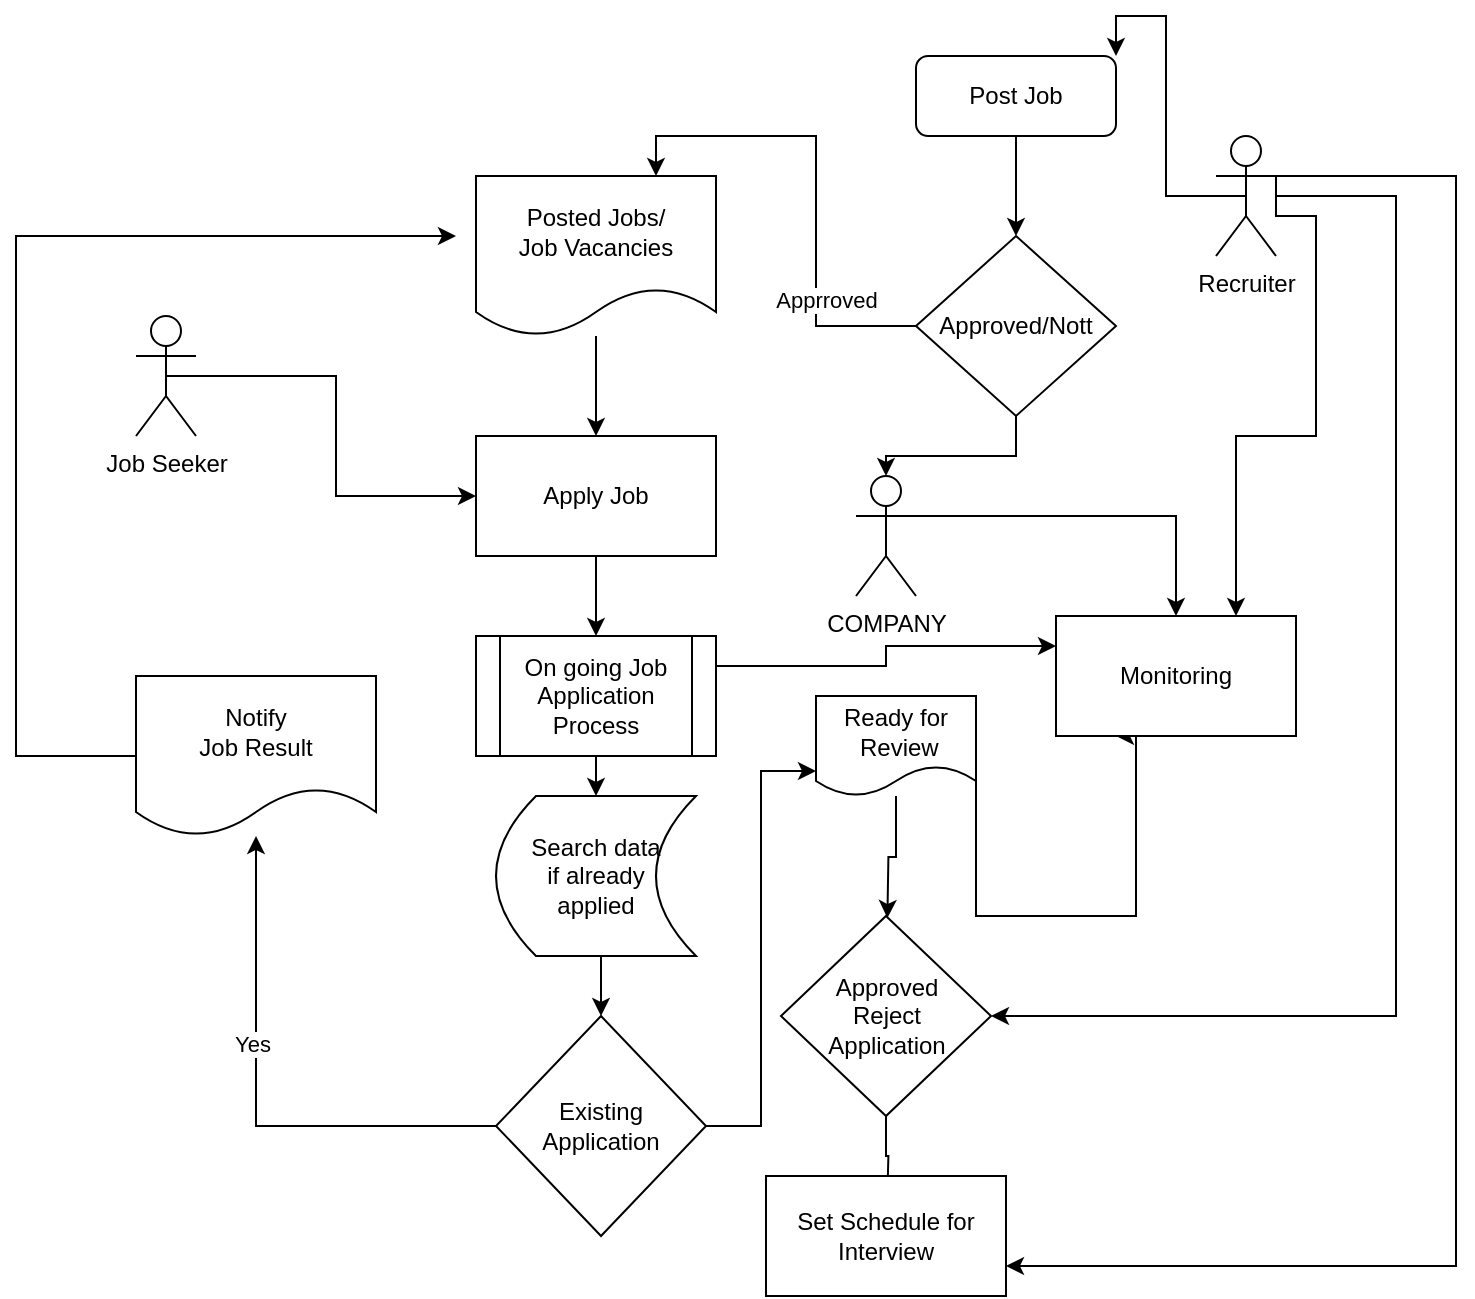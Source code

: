 <mxfile version="20.0.1" type="github">
  <diagram id="wbalTtKaecm9-t2Rqd4S" name="Page-1">
    <mxGraphModel dx="1157" dy="643" grid="1" gridSize="10" guides="1" tooltips="1" connect="1" arrows="1" fold="1" page="1" pageScale="1" pageWidth="850" pageHeight="1100" math="0" shadow="0">
      <root>
        <mxCell id="0" />
        <mxCell id="1" parent="0" />
        <mxCell id="kv7pUbfJyixGY9zZDfro-27" value="" style="edgeStyle=orthogonalEdgeStyle;rounded=0;orthogonalLoop=1;jettySize=auto;html=1;" edge="1" parent="1" source="kv7pUbfJyixGY9zZDfro-1" target="kv7pUbfJyixGY9zZDfro-24">
          <mxGeometry relative="1" as="geometry" />
        </mxCell>
        <mxCell id="kv7pUbfJyixGY9zZDfro-1" value="Apply Job" style="rounded=0;whiteSpace=wrap;html=1;" vertex="1" parent="1">
          <mxGeometry x="320" y="480" width="120" height="60" as="geometry" />
        </mxCell>
        <mxCell id="kv7pUbfJyixGY9zZDfro-17" value="" style="edgeStyle=orthogonalEdgeStyle;rounded=0;orthogonalLoop=1;jettySize=auto;html=1;" edge="1" parent="1" source="kv7pUbfJyixGY9zZDfro-3" target="kv7pUbfJyixGY9zZDfro-15">
          <mxGeometry relative="1" as="geometry" />
        </mxCell>
        <mxCell id="kv7pUbfJyixGY9zZDfro-3" value="Post Job" style="rounded=1;whiteSpace=wrap;html=1;" vertex="1" parent="1">
          <mxGeometry x="540" y="290" width="100" height="40" as="geometry" />
        </mxCell>
        <mxCell id="kv7pUbfJyixGY9zZDfro-10" style="edgeStyle=orthogonalEdgeStyle;rounded=0;orthogonalLoop=1;jettySize=auto;html=1;exitX=0.5;exitY=0.5;exitDx=0;exitDy=0;exitPerimeter=0;" edge="1" parent="1" source="kv7pUbfJyixGY9zZDfro-5" target="kv7pUbfJyixGY9zZDfro-1">
          <mxGeometry relative="1" as="geometry">
            <mxPoint x="255" y="530" as="targetPoint" />
          </mxGeometry>
        </mxCell>
        <mxCell id="kv7pUbfJyixGY9zZDfro-5" value="Job Seeker" style="shape=umlActor;verticalLabelPosition=bottom;verticalAlign=top;html=1;outlineConnect=0;" vertex="1" parent="1">
          <mxGeometry x="150" y="420" width="30" height="60" as="geometry" />
        </mxCell>
        <mxCell id="kv7pUbfJyixGY9zZDfro-12" value="" style="edgeStyle=orthogonalEdgeStyle;rounded=0;orthogonalLoop=1;jettySize=auto;html=1;" edge="1" parent="1" source="kv7pUbfJyixGY9zZDfro-11" target="kv7pUbfJyixGY9zZDfro-1">
          <mxGeometry relative="1" as="geometry" />
        </mxCell>
        <mxCell id="kv7pUbfJyixGY9zZDfro-11" value="Posted Jobs/&lt;br&gt;Job Vacancies" style="shape=document;whiteSpace=wrap;html=1;boundedLbl=1;" vertex="1" parent="1">
          <mxGeometry x="320" y="350" width="120" height="80" as="geometry" />
        </mxCell>
        <mxCell id="kv7pUbfJyixGY9zZDfro-14" style="edgeStyle=orthogonalEdgeStyle;rounded=0;orthogonalLoop=1;jettySize=auto;html=1;exitX=0.5;exitY=0.5;exitDx=0;exitDy=0;exitPerimeter=0;entryX=1;entryY=0;entryDx=0;entryDy=0;" edge="1" parent="1" source="kv7pUbfJyixGY9zZDfro-13" target="kv7pUbfJyixGY9zZDfro-3">
          <mxGeometry relative="1" as="geometry">
            <mxPoint x="620" y="330" as="targetPoint" />
          </mxGeometry>
        </mxCell>
        <mxCell id="kv7pUbfJyixGY9zZDfro-55" style="edgeStyle=orthogonalEdgeStyle;rounded=0;orthogonalLoop=1;jettySize=auto;html=1;exitX=1;exitY=0.333;exitDx=0;exitDy=0;exitPerimeter=0;entryX=0.75;entryY=0;entryDx=0;entryDy=0;" edge="1" parent="1" source="kv7pUbfJyixGY9zZDfro-13" target="kv7pUbfJyixGY9zZDfro-50">
          <mxGeometry relative="1" as="geometry">
            <Array as="points">
              <mxPoint x="720" y="370" />
              <mxPoint x="740" y="370" />
              <mxPoint x="740" y="480" />
              <mxPoint x="700" y="480" />
            </Array>
          </mxGeometry>
        </mxCell>
        <mxCell id="kv7pUbfJyixGY9zZDfro-56" style="edgeStyle=orthogonalEdgeStyle;rounded=0;orthogonalLoop=1;jettySize=auto;html=1;entryX=1;entryY=0.5;entryDx=0;entryDy=0;" edge="1" parent="1" source="kv7pUbfJyixGY9zZDfro-13" target="kv7pUbfJyixGY9zZDfro-48">
          <mxGeometry relative="1" as="geometry">
            <mxPoint x="770" y="760" as="targetPoint" />
            <Array as="points">
              <mxPoint x="780" y="360" />
              <mxPoint x="780" y="770" />
            </Array>
          </mxGeometry>
        </mxCell>
        <mxCell id="kv7pUbfJyixGY9zZDfro-59" style="edgeStyle=orthogonalEdgeStyle;rounded=0;orthogonalLoop=1;jettySize=auto;html=1;exitX=1;exitY=0.333;exitDx=0;exitDy=0;exitPerimeter=0;entryX=1;entryY=0.75;entryDx=0;entryDy=0;" edge="1" parent="1" source="kv7pUbfJyixGY9zZDfro-13" target="kv7pUbfJyixGY9zZDfro-58">
          <mxGeometry relative="1" as="geometry">
            <Array as="points">
              <mxPoint x="810" y="350" />
              <mxPoint x="810" y="895" />
            </Array>
          </mxGeometry>
        </mxCell>
        <mxCell id="kv7pUbfJyixGY9zZDfro-13" value="Recruiter" style="shape=umlActor;verticalLabelPosition=bottom;verticalAlign=top;html=1;outlineConnect=0;" vertex="1" parent="1">
          <mxGeometry x="690" y="330" width="30" height="60" as="geometry" />
        </mxCell>
        <mxCell id="kv7pUbfJyixGY9zZDfro-21" style="edgeStyle=orthogonalEdgeStyle;rounded=0;orthogonalLoop=1;jettySize=auto;html=1;" edge="1" parent="1" source="kv7pUbfJyixGY9zZDfro-15" target="kv7pUbfJyixGY9zZDfro-20">
          <mxGeometry relative="1" as="geometry" />
        </mxCell>
        <mxCell id="kv7pUbfJyixGY9zZDfro-22" style="edgeStyle=orthogonalEdgeStyle;rounded=0;orthogonalLoop=1;jettySize=auto;html=1;exitX=0;exitY=0.5;exitDx=0;exitDy=0;entryX=0.75;entryY=0;entryDx=0;entryDy=0;" edge="1" parent="1" source="kv7pUbfJyixGY9zZDfro-15" target="kv7pUbfJyixGY9zZDfro-11">
          <mxGeometry relative="1" as="geometry" />
        </mxCell>
        <mxCell id="kv7pUbfJyixGY9zZDfro-23" value="Apprroved" style="edgeLabel;html=1;align=center;verticalAlign=middle;resizable=0;points=[];" vertex="1" connectable="0" parent="kv7pUbfJyixGY9zZDfro-22">
          <mxGeometry x="-0.494" y="-5" relative="1" as="geometry">
            <mxPoint y="-1" as="offset" />
          </mxGeometry>
        </mxCell>
        <mxCell id="kv7pUbfJyixGY9zZDfro-15" value="Approved/Nott" style="rhombus;whiteSpace=wrap;html=1;" vertex="1" parent="1">
          <mxGeometry x="540" y="380" width="100" height="90" as="geometry" />
        </mxCell>
        <mxCell id="kv7pUbfJyixGY9zZDfro-52" style="edgeStyle=orthogonalEdgeStyle;rounded=0;orthogonalLoop=1;jettySize=auto;html=1;exitX=1;exitY=0.333;exitDx=0;exitDy=0;exitPerimeter=0;" edge="1" parent="1" source="kv7pUbfJyixGY9zZDfro-20" target="kv7pUbfJyixGY9zZDfro-50">
          <mxGeometry relative="1" as="geometry" />
        </mxCell>
        <mxCell id="kv7pUbfJyixGY9zZDfro-20" value="COMPANY&lt;br&gt;" style="shape=umlActor;verticalLabelPosition=bottom;verticalAlign=top;html=1;outlineConnect=0;" vertex="1" parent="1">
          <mxGeometry x="510" y="500" width="30" height="60" as="geometry" />
        </mxCell>
        <mxCell id="kv7pUbfJyixGY9zZDfro-29" style="edgeStyle=orthogonalEdgeStyle;rounded=0;orthogonalLoop=1;jettySize=auto;html=1;exitX=0.5;exitY=1;exitDx=0;exitDy=0;entryX=0.5;entryY=0;entryDx=0;entryDy=0;" edge="1" parent="1" source="kv7pUbfJyixGY9zZDfro-24" target="kv7pUbfJyixGY9zZDfro-28">
          <mxGeometry relative="1" as="geometry" />
        </mxCell>
        <mxCell id="kv7pUbfJyixGY9zZDfro-51" style="edgeStyle=orthogonalEdgeStyle;rounded=0;orthogonalLoop=1;jettySize=auto;html=1;exitX=1;exitY=0.25;exitDx=0;exitDy=0;entryX=0;entryY=0.25;entryDx=0;entryDy=0;" edge="1" parent="1" source="kv7pUbfJyixGY9zZDfro-24" target="kv7pUbfJyixGY9zZDfro-50">
          <mxGeometry relative="1" as="geometry" />
        </mxCell>
        <mxCell id="kv7pUbfJyixGY9zZDfro-24" value="On going Job Application Process" style="shape=process;whiteSpace=wrap;html=1;backgroundOutline=1;" vertex="1" parent="1">
          <mxGeometry x="320" y="580" width="120" height="60" as="geometry" />
        </mxCell>
        <mxCell id="kv7pUbfJyixGY9zZDfro-32" style="edgeStyle=orthogonalEdgeStyle;rounded=0;orthogonalLoop=1;jettySize=auto;html=1;exitX=0.5;exitY=1;exitDx=0;exitDy=0;entryX=0.5;entryY=0;entryDx=0;entryDy=0;" edge="1" parent="1" source="kv7pUbfJyixGY9zZDfro-28" target="kv7pUbfJyixGY9zZDfro-31">
          <mxGeometry relative="1" as="geometry" />
        </mxCell>
        <mxCell id="kv7pUbfJyixGY9zZDfro-28" value="Search data&lt;br&gt;if already&lt;br&gt;applied" style="shape=dataStorage;whiteSpace=wrap;html=1;fixedSize=1;" vertex="1" parent="1">
          <mxGeometry x="330" y="660" width="100" height="80" as="geometry" />
        </mxCell>
        <mxCell id="kv7pUbfJyixGY9zZDfro-37" style="edgeStyle=orthogonalEdgeStyle;rounded=0;orthogonalLoop=1;jettySize=auto;html=1;exitX=0;exitY=0.5;exitDx=0;exitDy=0;" edge="1" parent="1" source="kv7pUbfJyixGY9zZDfro-31" target="kv7pUbfJyixGY9zZDfro-36">
          <mxGeometry relative="1" as="geometry" />
        </mxCell>
        <mxCell id="kv7pUbfJyixGY9zZDfro-38" value="Yes" style="edgeLabel;html=1;align=center;verticalAlign=middle;resizable=0;points=[];" vertex="1" connectable="0" parent="kv7pUbfJyixGY9zZDfro-37">
          <mxGeometry x="0.217" y="2" relative="1" as="geometry">
            <mxPoint as="offset" />
          </mxGeometry>
        </mxCell>
        <mxCell id="kv7pUbfJyixGY9zZDfro-42" style="edgeStyle=orthogonalEdgeStyle;rounded=0;orthogonalLoop=1;jettySize=auto;html=1;exitX=1;exitY=0.5;exitDx=0;exitDy=0;entryX=0;entryY=0.75;entryDx=0;entryDy=0;" edge="1" parent="1" source="kv7pUbfJyixGY9zZDfro-31" target="kv7pUbfJyixGY9zZDfro-41">
          <mxGeometry relative="1" as="geometry" />
        </mxCell>
        <mxCell id="kv7pUbfJyixGY9zZDfro-31" value="Existing Application" style="rhombus;whiteSpace=wrap;html=1;" vertex="1" parent="1">
          <mxGeometry x="330" y="770" width="105" height="110" as="geometry" />
        </mxCell>
        <mxCell id="kv7pUbfJyixGY9zZDfro-39" style="edgeStyle=orthogonalEdgeStyle;rounded=0;orthogonalLoop=1;jettySize=auto;html=1;" edge="1" parent="1" source="kv7pUbfJyixGY9zZDfro-36">
          <mxGeometry relative="1" as="geometry">
            <mxPoint x="310" y="380" as="targetPoint" />
            <Array as="points">
              <mxPoint x="90" y="640" />
              <mxPoint x="90" y="380" />
            </Array>
          </mxGeometry>
        </mxCell>
        <mxCell id="kv7pUbfJyixGY9zZDfro-36" value="Notify&lt;br&gt;Job Result" style="shape=document;whiteSpace=wrap;html=1;boundedLbl=1;" vertex="1" parent="1">
          <mxGeometry x="150" y="600" width="120" height="80" as="geometry" />
        </mxCell>
        <mxCell id="kv7pUbfJyixGY9zZDfro-47" style="edgeStyle=orthogonalEdgeStyle;rounded=0;orthogonalLoop=1;jettySize=auto;html=1;entryX=0.357;entryY=0.025;entryDx=0;entryDy=0;entryPerimeter=0;" edge="1" parent="1" source="kv7pUbfJyixGY9zZDfro-41">
          <mxGeometry relative="1" as="geometry">
            <mxPoint x="525.7" y="721" as="targetPoint" />
          </mxGeometry>
        </mxCell>
        <mxCell id="kv7pUbfJyixGY9zZDfro-41" value="Ready for&lt;br&gt;&amp;nbsp;Review" style="shape=document;whiteSpace=wrap;html=1;boundedLbl=1;" vertex="1" parent="1">
          <mxGeometry x="490" y="610" width="80" height="50" as="geometry" />
        </mxCell>
        <mxCell id="kv7pUbfJyixGY9zZDfro-54" style="edgeStyle=orthogonalEdgeStyle;rounded=0;orthogonalLoop=1;jettySize=auto;html=1;entryX=0.25;entryY=1;entryDx=0;entryDy=0;exitX=1;exitY=0.25;exitDx=0;exitDy=0;" edge="1" parent="1" source="kv7pUbfJyixGY9zZDfro-41" target="kv7pUbfJyixGY9zZDfro-50">
          <mxGeometry relative="1" as="geometry">
            <mxPoint x="580" y="620" as="sourcePoint" />
            <Array as="points">
              <mxPoint x="570" y="720" />
              <mxPoint x="650" y="720" />
              <mxPoint x="650" y="630" />
            </Array>
          </mxGeometry>
        </mxCell>
        <mxCell id="kv7pUbfJyixGY9zZDfro-57" style="edgeStyle=orthogonalEdgeStyle;rounded=0;orthogonalLoop=1;jettySize=auto;html=1;exitX=0.5;exitY=1;exitDx=0;exitDy=0;" edge="1" parent="1" source="kv7pUbfJyixGY9zZDfro-48">
          <mxGeometry relative="1" as="geometry">
            <mxPoint x="525.667" y="860" as="targetPoint" />
          </mxGeometry>
        </mxCell>
        <mxCell id="kv7pUbfJyixGY9zZDfro-48" value="Approved&lt;br&gt;Reject&lt;br&gt;Application" style="rhombus;whiteSpace=wrap;html=1;" vertex="1" parent="1">
          <mxGeometry x="472.5" y="720" width="105" height="100" as="geometry" />
        </mxCell>
        <mxCell id="kv7pUbfJyixGY9zZDfro-50" value="Monitoring" style="rounded=0;whiteSpace=wrap;html=1;" vertex="1" parent="1">
          <mxGeometry x="610" y="570" width="120" height="60" as="geometry" />
        </mxCell>
        <mxCell id="kv7pUbfJyixGY9zZDfro-58" value="Set Schedule for Interview" style="rounded=0;whiteSpace=wrap;html=1;" vertex="1" parent="1">
          <mxGeometry x="465" y="850" width="120" height="60" as="geometry" />
        </mxCell>
      </root>
    </mxGraphModel>
  </diagram>
</mxfile>
